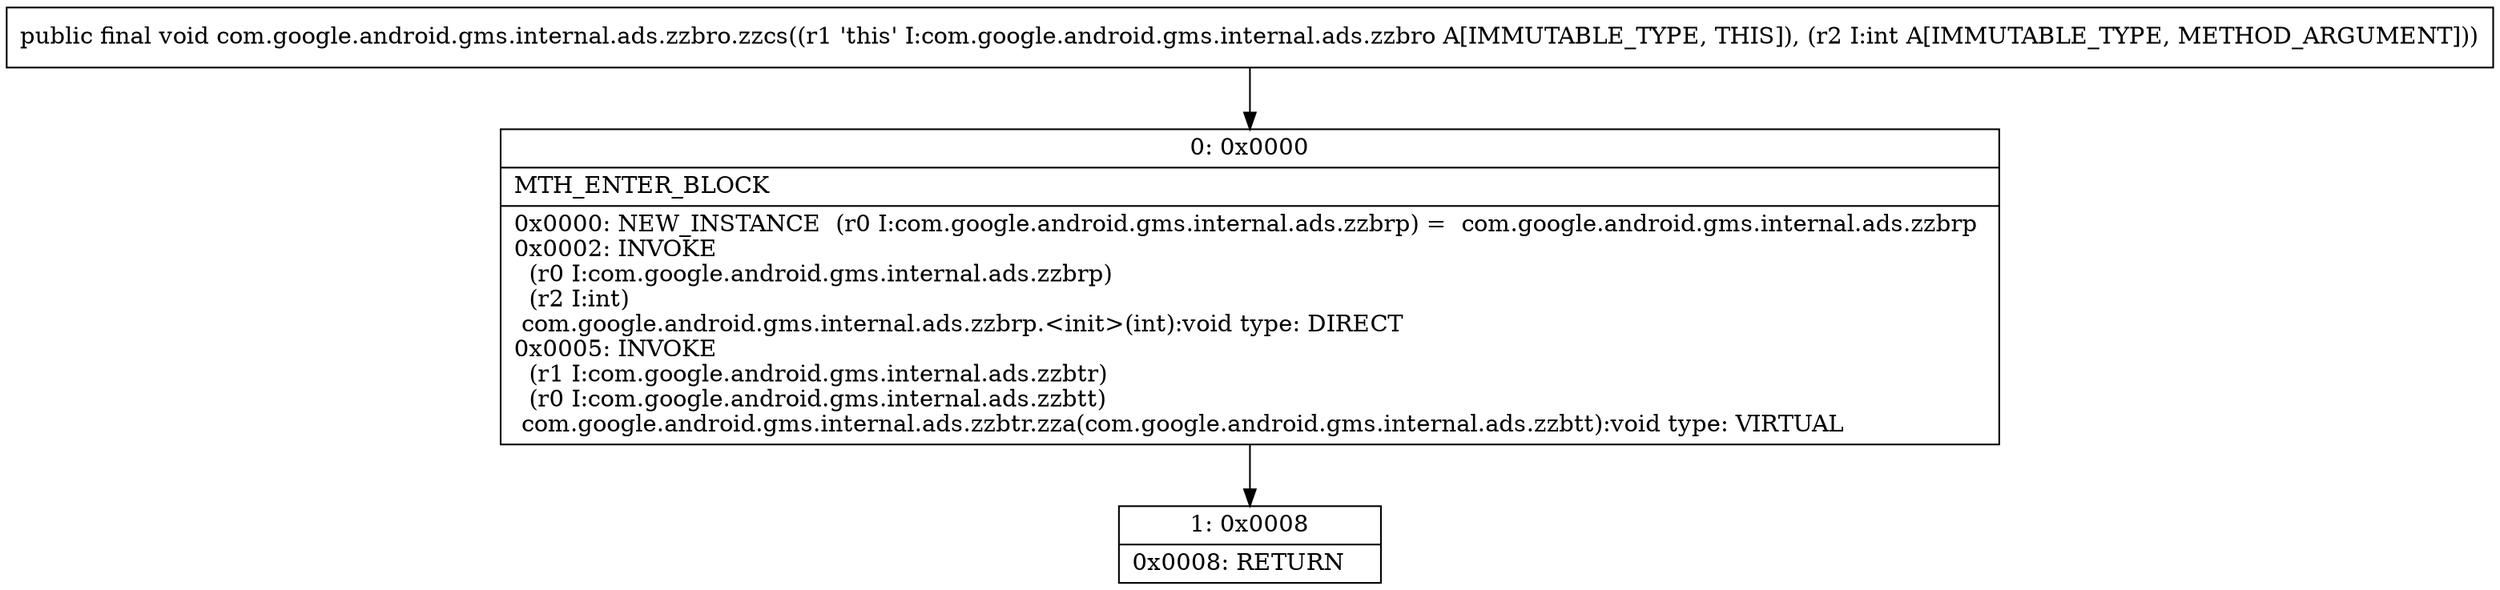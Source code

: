 digraph "CFG forcom.google.android.gms.internal.ads.zzbro.zzcs(I)V" {
Node_0 [shape=record,label="{0\:\ 0x0000|MTH_ENTER_BLOCK\l|0x0000: NEW_INSTANCE  (r0 I:com.google.android.gms.internal.ads.zzbrp) =  com.google.android.gms.internal.ads.zzbrp \l0x0002: INVOKE  \l  (r0 I:com.google.android.gms.internal.ads.zzbrp)\l  (r2 I:int)\l com.google.android.gms.internal.ads.zzbrp.\<init\>(int):void type: DIRECT \l0x0005: INVOKE  \l  (r1 I:com.google.android.gms.internal.ads.zzbtr)\l  (r0 I:com.google.android.gms.internal.ads.zzbtt)\l com.google.android.gms.internal.ads.zzbtr.zza(com.google.android.gms.internal.ads.zzbtt):void type: VIRTUAL \l}"];
Node_1 [shape=record,label="{1\:\ 0x0008|0x0008: RETURN   \l}"];
MethodNode[shape=record,label="{public final void com.google.android.gms.internal.ads.zzbro.zzcs((r1 'this' I:com.google.android.gms.internal.ads.zzbro A[IMMUTABLE_TYPE, THIS]), (r2 I:int A[IMMUTABLE_TYPE, METHOD_ARGUMENT])) }"];
MethodNode -> Node_0;
Node_0 -> Node_1;
}

